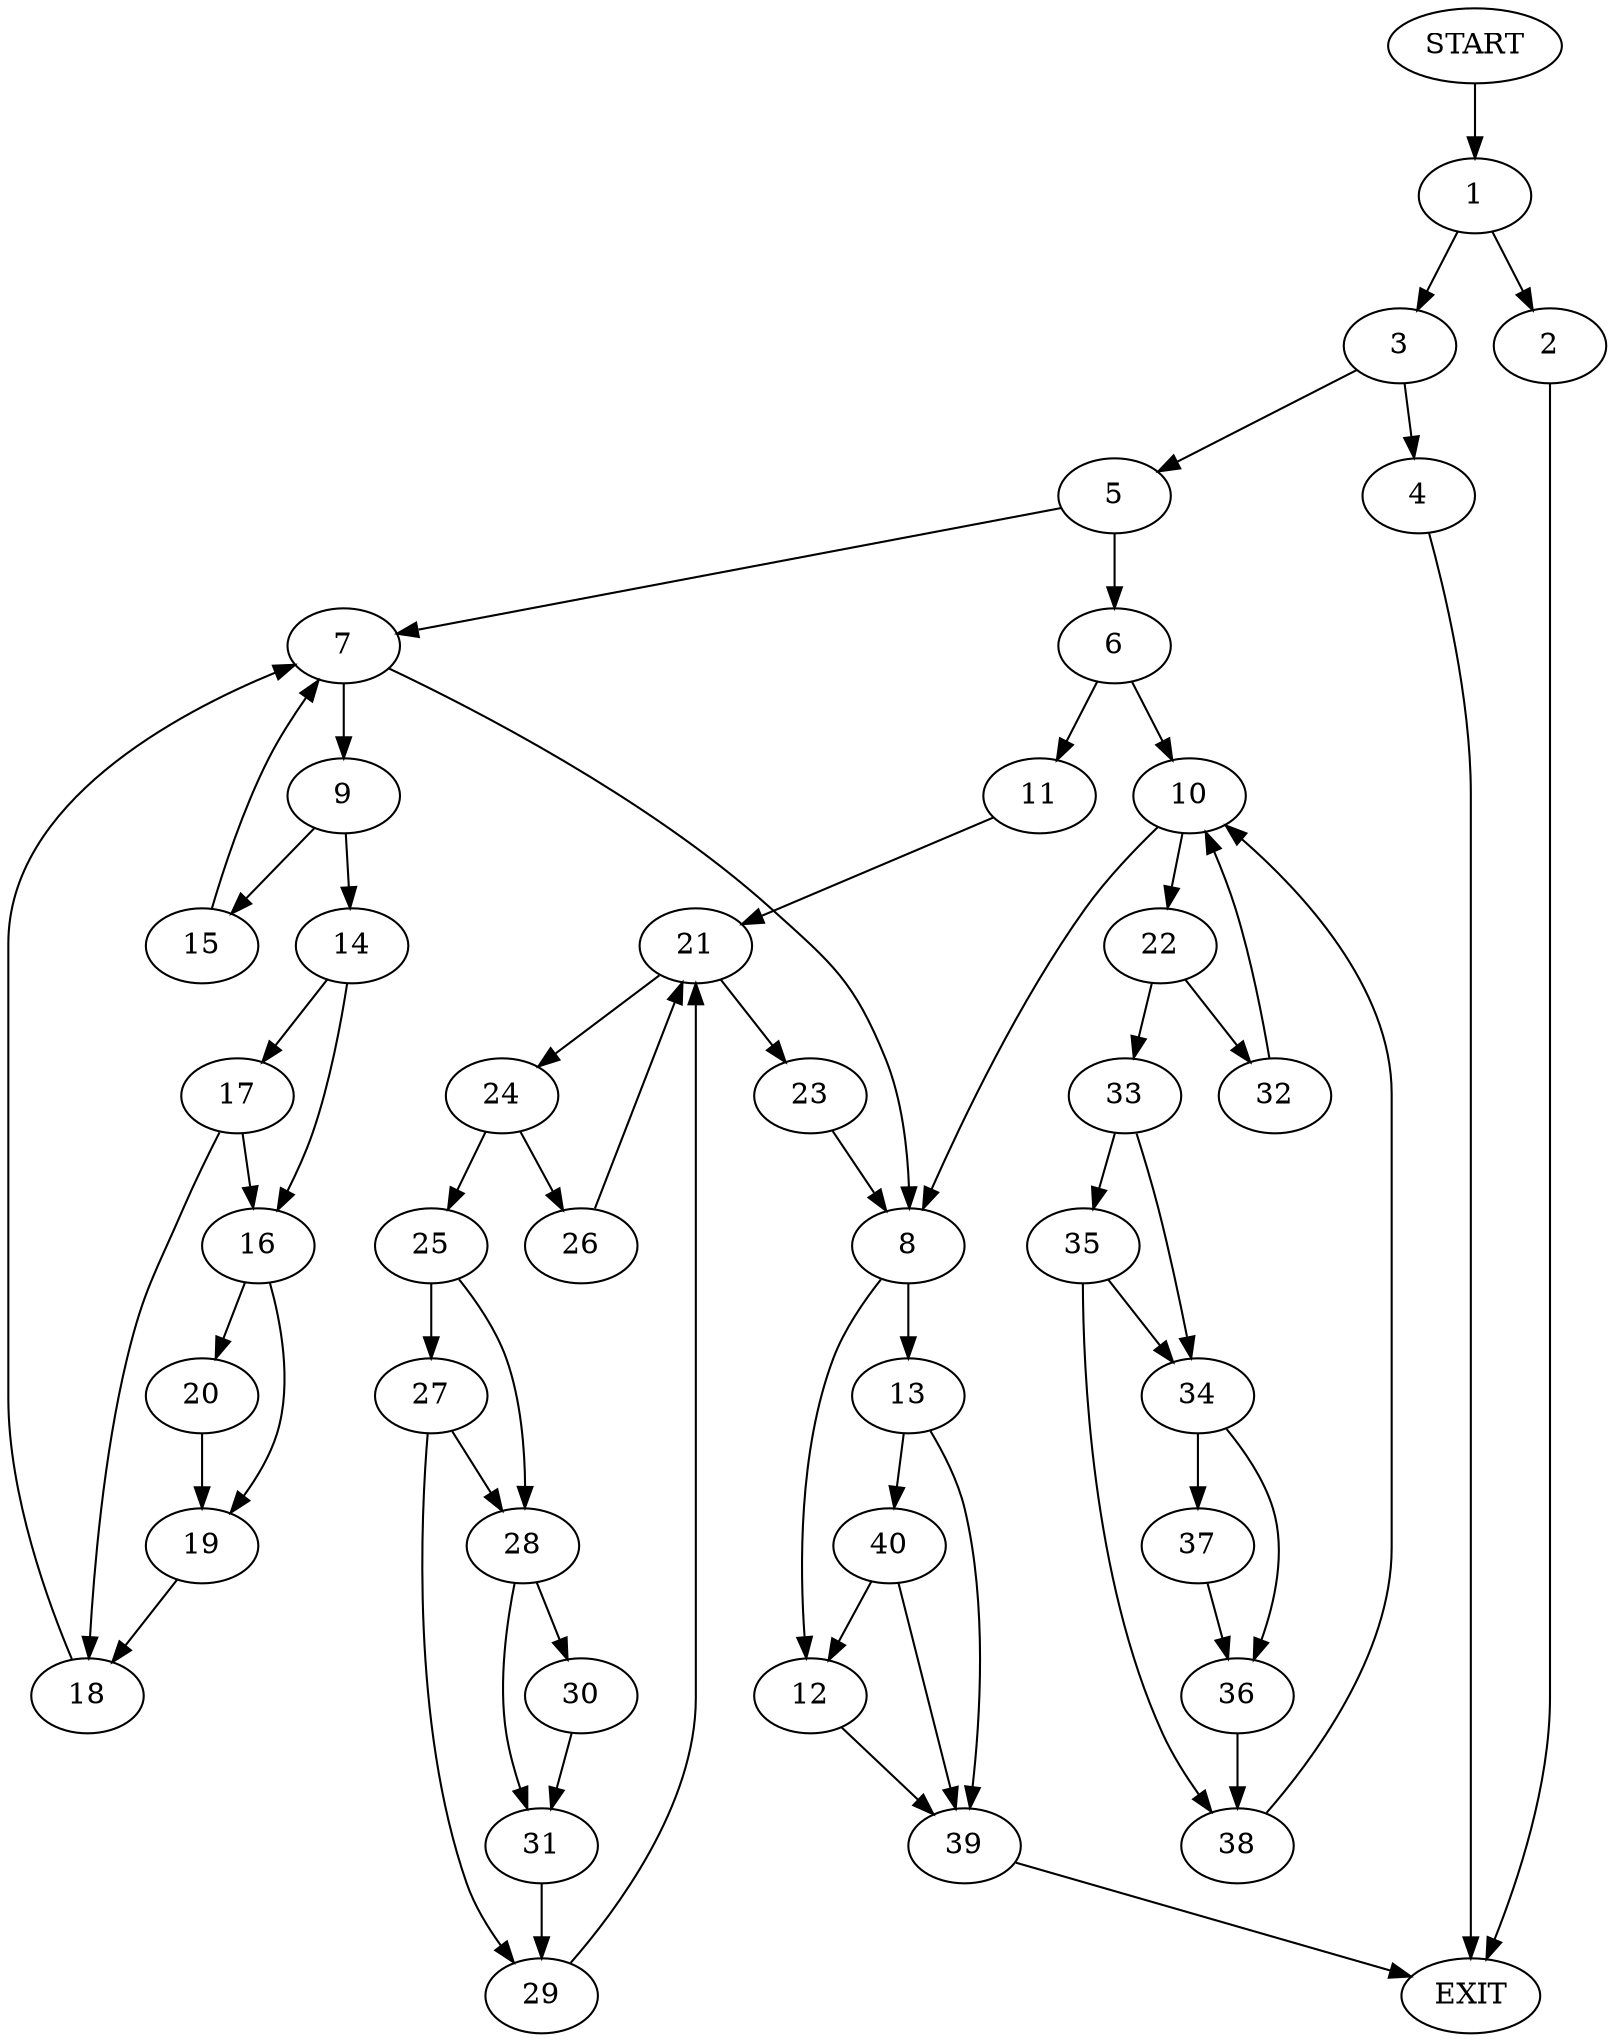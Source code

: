 digraph {
0 [label="START"]
41 [label="EXIT"]
0 -> 1
1 -> 2
1 -> 3
3 -> 4
3 -> 5
2 -> 41
4 -> 41
5 -> 6
5 -> 7
7 -> 8
7 -> 9
6 -> 10
6 -> 11
8 -> 12
8 -> 13
9 -> 14
9 -> 15
14 -> 16
14 -> 17
15 -> 7
17 -> 18
17 -> 16
16 -> 19
16 -> 20
18 -> 7
20 -> 19
19 -> 18
11 -> 21
10 -> 22
10 -> 8
21 -> 23
21 -> 24
24 -> 25
24 -> 26
23 -> 8
25 -> 27
25 -> 28
26 -> 21
27 -> 28
27 -> 29
28 -> 30
28 -> 31
29 -> 21
30 -> 31
31 -> 29
22 -> 32
22 -> 33
33 -> 34
33 -> 35
32 -> 10
34 -> 36
34 -> 37
35 -> 34
35 -> 38
38 -> 10
36 -> 38
37 -> 36
13 -> 39
13 -> 40
12 -> 39
39 -> 41
40 -> 12
40 -> 39
}
